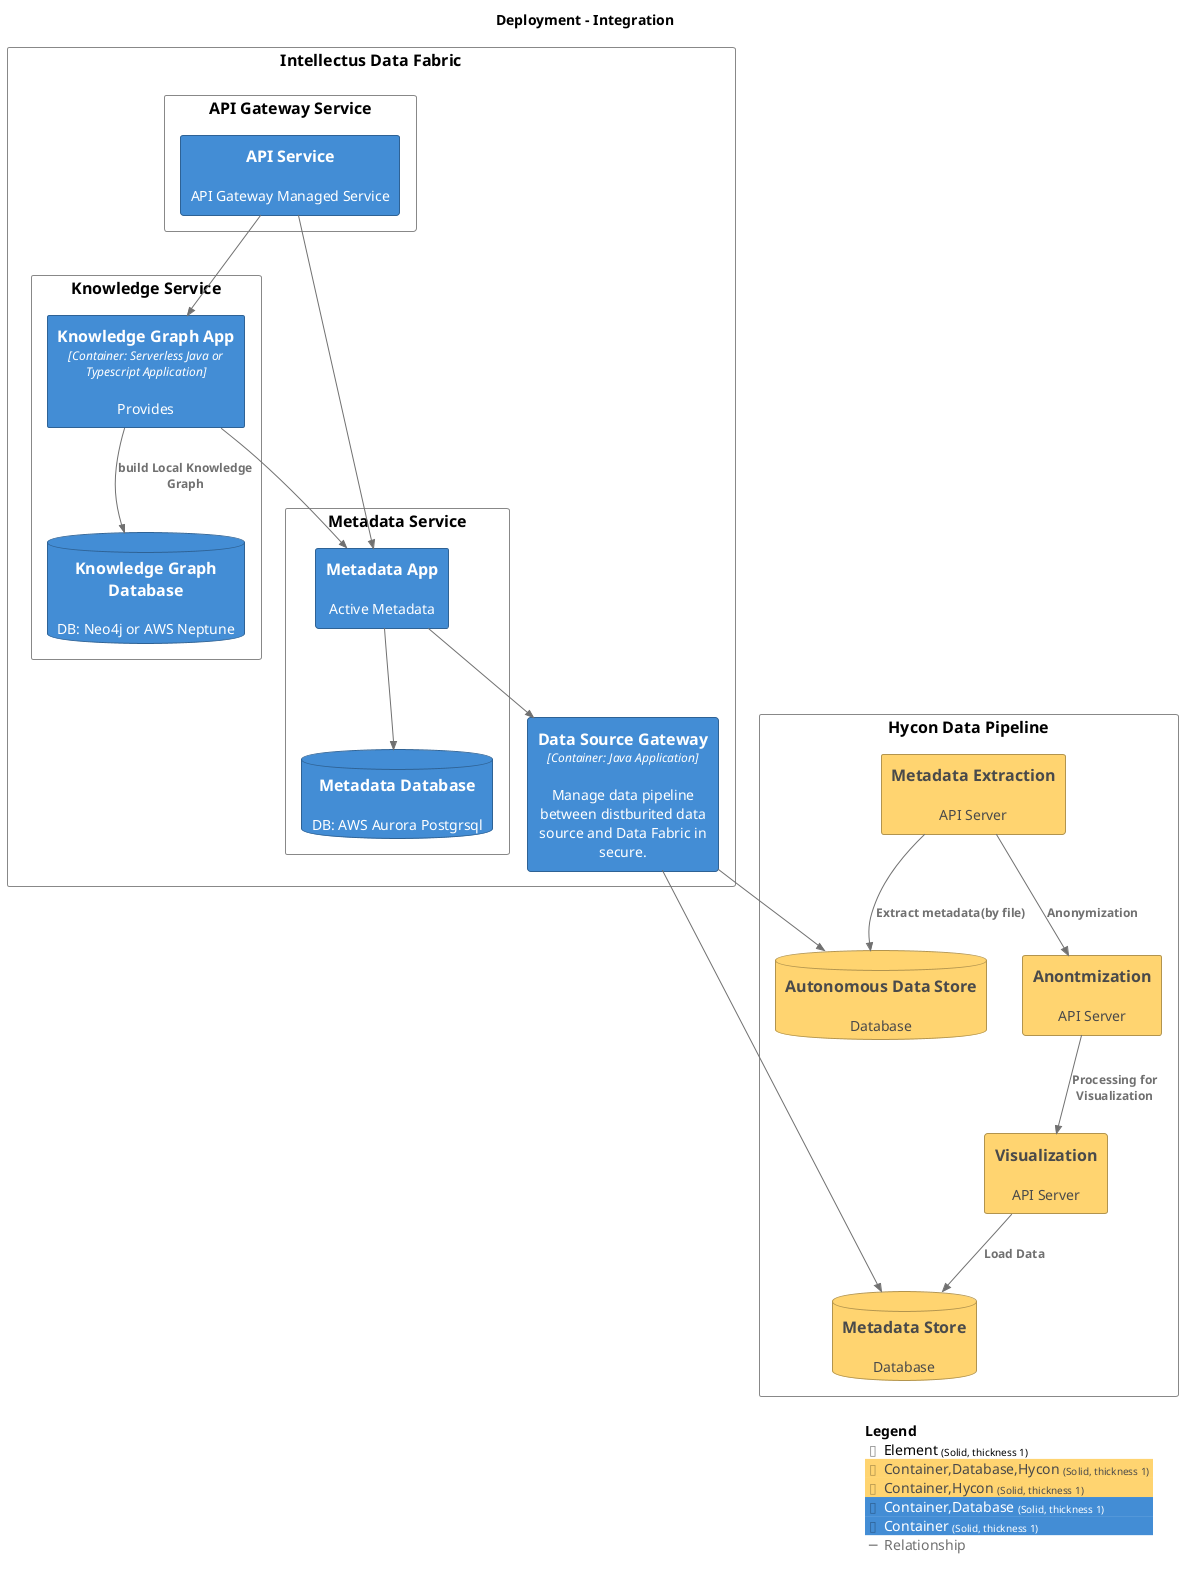 @startuml
set separator none
title Deployment - Integration

top to bottom direction

!include <C4/C4>
!include <C4/C4_Context>
!include <C4/C4_Container>
!include <C4/C4_Deployment>

AddElementTag("Element", $bgColor="#ffffff", $borderColor="#888888", $fontColor="#000000", $sprite="", $shadowing="", $borderStyle="Solid", $borderThickness="1")
AddElementTag("Container,Database,Hycon", $bgColor="#ffd470", $borderColor="#b2944e", $fontColor="#4a4a4a", $sprite="", $shadowing="", $borderStyle="Solid", $borderThickness="1")
AddElementTag("Container,Hycon", $bgColor="#ffd470", $borderColor="#b2944e", $fontColor="#4a4a4a", $sprite="", $shadowing="", $borderStyle="Solid", $borderThickness="1")
AddElementTag("Container,Database", $bgColor="#438dd5", $borderColor="#2e6295", $fontColor="#ffffff", $sprite="", $shadowing="", $borderStyle="Solid", $borderThickness="1")
AddElementTag("Container", $bgColor="#438dd5", $borderColor="#2e6295", $fontColor="#ffffff", $sprite="", $shadowing="", $borderStyle="Solid", $borderThickness="1")

AddRelTag("Relationship", $textColor="#707070", $lineColor="#707070", $lineStyle = "")

Deployment_Node(Integration.HyconDataPipeline, "Hycon Data Pipeline", $type="", $descr="", $tags="Element", $link="") {
  ContainerDb(Integration.HyconDataPipeline.AutonomousDataStore_1, "Autonomous Data Store", $techn="", $descr="Database", $tags="Container,Database,Hycon", $link="")
  ContainerDb(Integration.HyconDataPipeline.MetadataStore_1, "Metadata Store", $techn="", $descr="Database", $tags="Container,Database,Hycon", $link="")
  Container(Integration.HyconDataPipeline.MetadataExtraction_1, "Metadata Extraction", $techn="", $descr="API Server", $tags="Container,Hycon", $link="")
  Container(Integration.HyconDataPipeline.Anontmization_1, "Anontmization", $techn="", $descr="API Server", $tags="Container,Hycon", $link="")
  Container(Integration.HyconDataPipeline.Visualization_1, "Visualization", $techn="", $descr="API Server", $tags="Container,Hycon", $link="")
}

Deployment_Node(Integration.IntellectusDataFabric, "Intellectus Data Fabric", $type="", $descr="", $tags="Element", $link="") {
  Deployment_Node(Integration.IntellectusDataFabric.KnowledgeService, "Knowledge Service", $type="", $descr="", $tags="Element", $link="") {
    Container(Integration.IntellectusDataFabric.KnowledgeService.KnowledgeGraphApp_1, "Knowledge Graph App", $techn="Container: Serverless Java or Typescript Application", $descr="Provides", $tags="Container", $link="")
    ContainerDb(Integration.IntellectusDataFabric.KnowledgeService.KnowledgeGraphDatabase_1, "Knowledge Graph Database", $techn="", $descr="DB: Neo4j or AWS Neptune", $tags="Container,Database", $link="")
  }

  Deployment_Node(Integration.IntellectusDataFabric.APIGatewayService, "API Gateway Service", $type="", $descr="", $tags="Element", $link="") {
    Container(Integration.IntellectusDataFabric.APIGatewayService.APIService_1, "API Service", $techn="", $descr="API Gateway Managed Service", $tags="Container", $link="")
  }

  Container(Integration.IntellectusDataFabric.DataSourceGateway_1, "Data Source Gateway", $techn="Container: Java Application", $descr="Manage data pipeline between distburited data source and Data Fabric in secure.", $tags="Container", $link="")
  Deployment_Node(Integration.IntellectusDataFabric.MetadataService, "Metadata Service", $type="", $descr="", $tags="Element", $link="") {
    Container(Integration.IntellectusDataFabric.MetadataService.MetadataApp_1, "Metadata App", $techn="", $descr="Active Metadata", $tags="Container", $link="")
    ContainerDb(Integration.IntellectusDataFabric.MetadataService.MetadataDatabase_1, "Metadata Database", $techn="", $descr="DB: AWS Aurora Postgrsql", $tags="Container,Database", $link="")
  }

}

Rel(Integration.IntellectusDataFabric.KnowledgeService.KnowledgeGraphApp_1, Integration.IntellectusDataFabric.MetadataService.MetadataApp_1, "", $techn="", $tags="Relationship", $link="")
Rel(Integration.IntellectusDataFabric.KnowledgeService.KnowledgeGraphApp_1, Integration.IntellectusDataFabric.KnowledgeService.KnowledgeGraphDatabase_1, "build Local Knowledge Graph", $techn="", $tags="Relationship", $link="")
Rel(Integration.IntellectusDataFabric.APIGatewayService.APIService_1, Integration.IntellectusDataFabric.MetadataService.MetadataApp_1, "", $techn="", $tags="Relationship", $link="")
Rel(Integration.IntellectusDataFabric.APIGatewayService.APIService_1, Integration.IntellectusDataFabric.KnowledgeService.KnowledgeGraphApp_1, "", $techn="", $tags="Relationship", $link="")
Rel(Integration.HyconDataPipeline.MetadataExtraction_1, Integration.HyconDataPipeline.AutonomousDataStore_1, "Extract metadata(by file)", $techn="", $tags="Relationship", $link="")
Rel(Integration.HyconDataPipeline.MetadataExtraction_1, Integration.HyconDataPipeline.Anontmization_1, "Anonymization", $techn="", $tags="Relationship", $link="")
Rel(Integration.HyconDataPipeline.Visualization_1, Integration.HyconDataPipeline.MetadataStore_1, "Load Data", $techn="", $tags="Relationship", $link="")
Rel(Integration.HyconDataPipeline.Anontmization_1, Integration.HyconDataPipeline.Visualization_1, "Processing for Visualization", $techn="", $tags="Relationship", $link="")
Rel(Integration.IntellectusDataFabric.DataSourceGateway_1, Integration.HyconDataPipeline.AutonomousDataStore_1, "", $techn="", $tags="Relationship", $link="")
Rel(Integration.IntellectusDataFabric.DataSourceGateway_1, Integration.HyconDataPipeline.MetadataStore_1, "", $techn="", $tags="Relationship", $link="")
Rel(Integration.IntellectusDataFabric.MetadataService.MetadataApp_1, Integration.IntellectusDataFabric.DataSourceGateway_1, "", $techn="", $tags="Relationship", $link="")
Rel(Integration.IntellectusDataFabric.MetadataService.MetadataApp_1, Integration.IntellectusDataFabric.MetadataService.MetadataDatabase_1, "", $techn="", $tags="Relationship", $link="")

SHOW_LEGEND(true)
@enduml